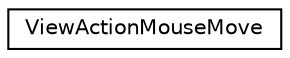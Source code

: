 digraph "Graphical Class Hierarchy"
{
 // LATEX_PDF_SIZE
  edge [fontname="Helvetica",fontsize="10",labelfontname="Helvetica",labelfontsize="10"];
  node [fontname="Helvetica",fontsize="10",shape=record];
  rankdir="LR";
  Node0 [label="ViewActionMouseMove",height=0.2,width=0.4,color="black", fillcolor="white", style="filled",URL="$structViewActionMouseMove.html",tooltip=" "];
}
